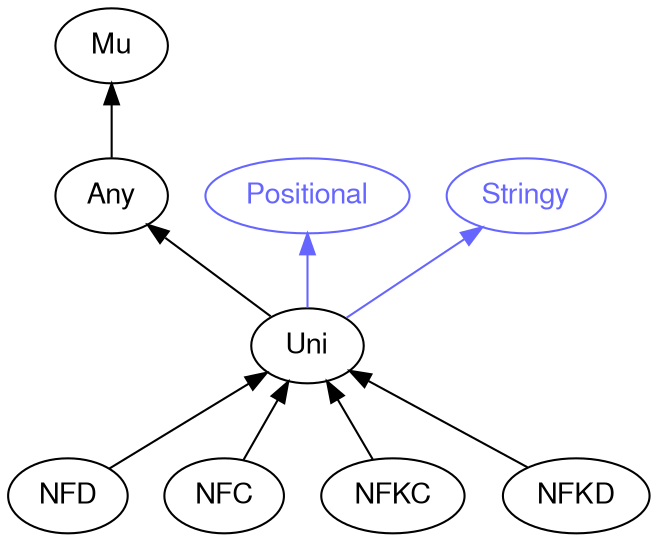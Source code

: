 digraph "perl6-type-graph" {
    rankdir=BT;
    splines=polyline;
    overlap=false; 
    // Types
    "Uni" [color="#000000", fontcolor="#000000", href="/type/Uni", fontname="FreeSans"];
    "Mu" [color="#000000", fontcolor="#000000", href="/type/Mu", fontname="FreeSans"];
    "Any" [color="#000000", fontcolor="#000000", href="/type/Any", fontname="FreeSans"];
    "Positional" [color="#6666FF", fontcolor="#6666FF", href="/type/Positional", fontname="FreeSans"];
    "Stringy" [color="#6666FF", fontcolor="#6666FF", href="/type/Stringy", fontname="FreeSans"];
    "NFD" [color="#000000", fontcolor="#000000", href="/type/NFD", fontname="FreeSans"];
    "NFC" [color="#000000", fontcolor="#000000", href="/type/NFC", fontname="FreeSans"];
    "NFKC" [color="#000000", fontcolor="#000000", href="/type/NFKC", fontname="FreeSans"];
    "NFKD" [color="#000000", fontcolor="#000000", href="/type/NFKD", fontname="FreeSans"];

    // Superclasses
    "Uni" -> "Any" [color="#000000"];
    "Any" -> "Mu" [color="#000000"];
    "NFD" -> "Uni" [color="#000000"];
    "NFC" -> "Uni" [color="#000000"];
    "NFKC" -> "Uni" [color="#000000"];
    "NFKD" -> "Uni" [color="#000000"];

    // Roles
    "Uni" -> "Positional" [color="#6666FF"];
    "Uni" -> "Stringy" [color="#6666FF"];
}
